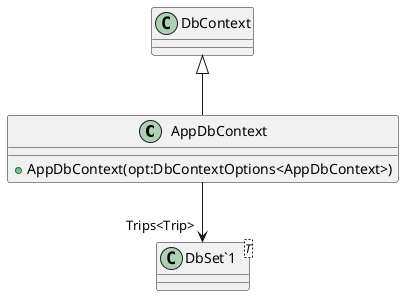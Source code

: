 @startuml
class AppDbContext {
    + AppDbContext(opt:DbContextOptions<AppDbContext>)
}
class "DbSet`1"<T> {
}
DbContext <|-- AppDbContext
AppDbContext --> "Trips<Trip>" "DbSet`1"
@enduml
